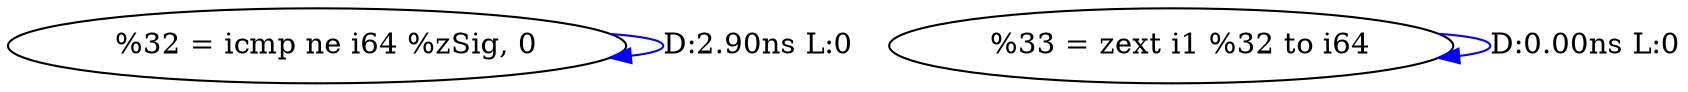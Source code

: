 digraph {
Node0x3462660[label="  %32 = icmp ne i64 %zSig, 0"];
Node0x3462660 -> Node0x3462660[label="D:2.90ns L:0",color=blue];
Node0x3462740[label="  %33 = zext i1 %32 to i64"];
Node0x3462740 -> Node0x3462740[label="D:0.00ns L:0",color=blue];
}
